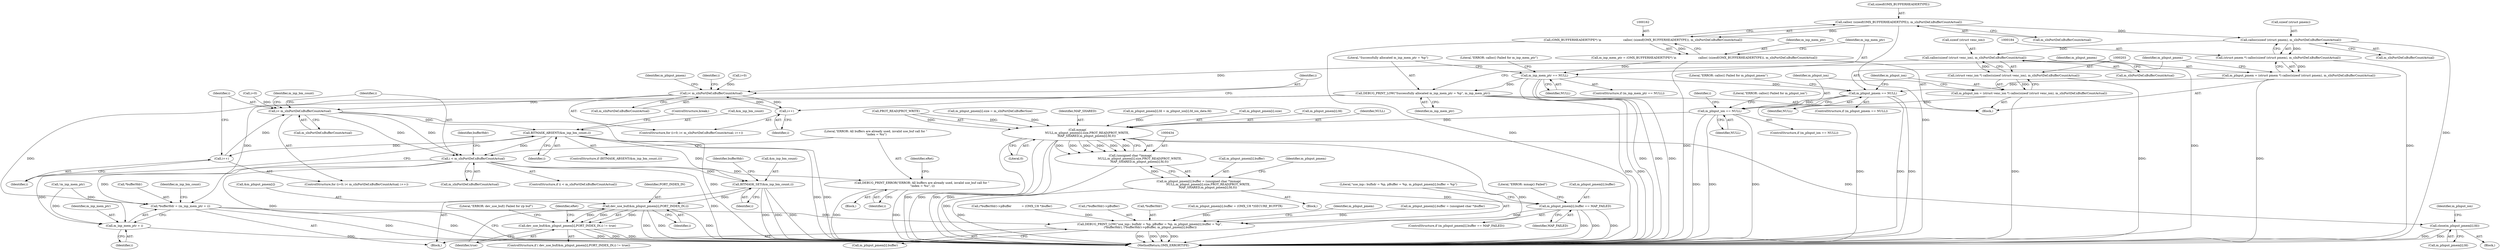 digraph "0_Android_7558d03e6498e970b761aa44fff6b2c659202d95_1@API" {
"1000163" [label="(Call,calloc( (sizeof(OMX_BUFFERHEADERTYPE)), m_sInPortDef.nBufferCountActual))"];
"1000161" [label="(Call,(OMX_BUFFERHEADERTYPE*) \\n                        calloc( (sizeof(OMX_BUFFERHEADERTYPE)), m_sInPortDef.nBufferCountActual))"];
"1000159" [label="(Call,m_inp_mem_ptr = (OMX_BUFFERHEADERTYPE*) \\n                        calloc( (sizeof(OMX_BUFFERHEADERTYPE)), m_sInPortDef.nBufferCountActual))"];
"1000170" [label="(Call,m_inp_mem_ptr == NULL)"];
"1000178" [label="(Call,DEBUG_PRINT_LOW(\"Successfully allocated m_inp_mem_ptr = %p\", m_inp_mem_ptr))"];
"1000292" [label="(Call,*bufferHdr = (m_inp_mem_ptr + i))"];
"1000554" [label="(Call,DEBUG_PRINT_LOW(\"use_inp:: bufhdr = %p, pBuffer = %p, m_pInput_pmem[i].buffer = %p\",\n (*bufferHdr), (*bufferHdr)->pBuffer, m_pInput_pmem[i].buffer))"];
"1000295" [label="(Call,m_inp_mem_ptr + i)"];
"1000192" [label="(Call,m_pInput_pmem == NULL)"];
"1000211" [label="(Call,m_pInput_ion == NULL)"];
"1000435" [label="(Call,mmap(\n                     NULL,m_pInput_pmem[i].size,PROT_READ|PROT_WRITE,\n                    MAP_SHARED,m_pInput_pmem[i].fd,0))"];
"1000433" [label="(Call,(unsigned char *)mmap(\n                     NULL,m_pInput_pmem[i].size,PROT_READ|PROT_WRITE,\n                    MAP_SHARED,m_pInput_pmem[i].fd,0))"];
"1000427" [label="(Call,m_pInput_pmem[i].buffer = (unsigned char *)mmap(\n                     NULL,m_pInput_pmem[i].size,PROT_READ|PROT_WRITE,\n                    MAP_SHARED,m_pInput_pmem[i].fd,0))"];
"1000453" [label="(Call,m_pInput_pmem[i].buffer == MAP_FAILED)"];
"1000463" [label="(Call,close(m_pInput_pmem[i].fd))"];
"1000185" [label="(Call,calloc(sizeof (struct pmem), m_sInPortDef.nBufferCountActual))"];
"1000183" [label="(Call,(struct pmem *) calloc(sizeof (struct pmem), m_sInPortDef.nBufferCountActual))"];
"1000181" [label="(Call,m_pInput_pmem = (struct pmem *) calloc(sizeof (struct pmem), m_sInPortDef.nBufferCountActual))"];
"1000204" [label="(Call,calloc(sizeof (struct venc_ion), m_sInPortDef.nBufferCountActual))"];
"1000202" [label="(Call,(struct venc_ion *) calloc(sizeof (struct venc_ion), m_sInPortDef.nBufferCountActual))"];
"1000200" [label="(Call,m_pInput_ion = (struct venc_ion *) calloc(sizeof (struct venc_ion), m_sInPortDef.nBufferCountActual))"];
"1000223" [label="(Call,i< m_sInPortDef.nBufferCountActual)"];
"1000228" [label="(Call,i++)"];
"1000270" [label="(Call,i< m_sInPortDef.nBufferCountActual)"];
"1000279" [label="(Call,BITMASK_ABSENT(&m_inp_bm_count,i))"];
"1000275" [label="(Call,i++)"];
"1000286" [label="(Call,i < m_sInPortDef.nBufferCountActual)"];
"1000298" [label="(Call,BITMASK_SET(&m_inp_bm_count,i))"];
"1000569" [label="(Call,dev_use_buf(&m_pInput_pmem[i],PORT_INDEX_IN,i))"];
"1000568" [label="(Call,dev_use_buf(&m_pInput_pmem[i],PORT_INDEX_IN,i) != true)"];
"1000584" [label="(Call,DEBUG_PRINT_ERROR(\"ERROR: All buffers are already used, invalid use_buf call for \"\n \"index = %u\", i))"];
"1000202" [label="(Call,(struct venc_ion *) calloc(sizeof (struct venc_ion), m_sInPortDef.nBufferCountActual))"];
"1000182" [label="(Identifier,m_pInput_pmem)"];
"1000212" [label="(Identifier,m_pInput_ion)"];
"1000427" [label="(Call,m_pInput_pmem[i].buffer = (unsigned char *)mmap(\n                     NULL,m_pInput_pmem[i].size,PROT_READ|PROT_WRITE,\n                    MAP_SHARED,m_pInput_pmem[i].fd,0))"];
"1000288" [label="(Call,m_sInPortDef.nBufferCountActual)"];
"1000282" [label="(Identifier,i)"];
"1000276" [label="(Identifier,i)"];
"1000210" [label="(ControlStructure,if (m_pInput_ion == NULL))"];
"1000194" [label="(Identifier,NULL)"];
"1000278" [label="(ControlStructure,if (BITMASK_ABSENT(&m_inp_bm_count,i)))"];
"1000294" [label="(Identifier,bufferHdr)"];
"1000197" [label="(Literal,\"ERROR: calloc() Failed for m_pInput_pmem\")"];
"1000554" [label="(Call,DEBUG_PRINT_LOW(\"use_inp:: bufhdr = %p, pBuffer = %p, m_pInput_pmem[i].buffer = %p\",\n (*bufferHdr), (*bufferHdr)->pBuffer, m_pInput_pmem[i].buffer))"];
"1000216" [label="(Literal,\"ERROR: calloc() Failed for m_pInput_ion\")"];
"1000164" [label="(Call,sizeof(OMX_BUFFERHEADERTYPE))"];
"1000161" [label="(Call,(OMX_BUFFERHEADERTYPE*) \\n                        calloc( (sizeof(OMX_BUFFERHEADERTYPE)), m_sInPortDef.nBufferCountActual))"];
"1000446" [label="(Call,m_pInput_pmem[i].fd)"];
"1000453" [label="(Call,m_pInput_pmem[i].buffer == MAP_FAILED)"];
"1000211" [label="(Call,m_pInput_ion == NULL)"];
"1000300" [label="(Identifier,m_inp_bm_count)"];
"1000193" [label="(Identifier,m_pInput_pmem)"];
"1000188" [label="(Call,m_sInPortDef.nBufferCountActual)"];
"1000584" [label="(Call,DEBUG_PRINT_ERROR(\"ERROR: All buffers are already used, invalid use_buf call for \"\n \"index = %u\", i))"];
"1000234" [label="(Identifier,m_pInput_pmem)"];
"1000585" [label="(Literal,\"ERROR: All buffers are already used, invalid use_buf call for \"\n \"index = %u\")"];
"1000436" [label="(Identifier,NULL)"];
"1000463" [label="(Call,close(m_pInput_pmem[i].fd))"];
"1000171" [label="(Identifier,m_inp_mem_ptr)"];
"1000285" [label="(ControlStructure,if (i < m_sInPortDef.nBufferCountActual))"];
"1000462" [label="(Literal,\"ERROR: mmap() Failed\")"];
"1000159" [label="(Call,m_inp_mem_ptr = (OMX_BUFFERHEADERTYPE*) \\n                        calloc( (sizeof(OMX_BUFFERHEADERTYPE)), m_sInPortDef.nBufferCountActual))"];
"1000170" [label="(Call,m_inp_mem_ptr == NULL)"];
"1000568" [label="(Call,dev_use_buf(&m_pInput_pmem[i],PORT_INDEX_IN,i) != true)"];
"1000562" [label="(Call,m_pInput_pmem[i].buffer)"];
"1000166" [label="(Call,m_sInPortDef.nBufferCountActual)"];
"1000442" [label="(Call,PROT_READ|PROT_WRITE)"];
"1000451" [label="(Literal,0)"];
"1000460" [label="(Block,)"];
"1000305" [label="(Identifier,bufferHdr)"];
"1000172" [label="(Identifier,NULL)"];
"1000275" [label="(Call,i++)"];
"1000299" [label="(Call,&m_inp_bm_count)"];
"1000576" [label="(Identifier,true)"];
"1000588" [label="(Identifier,eRet)"];
"1000266" [label="(ControlStructure,for (i=0; i< m_sInPortDef.nBufferCountActual; i++))"];
"1000160" [label="(Identifier,m_inp_mem_ptr)"];
"1000271" [label="(Identifier,i)"];
"1000191" [label="(ControlStructure,if (m_pInput_pmem == NULL))"];
"1000280" [label="(Call,&m_inp_bm_count)"];
"1000155" [label="(Block,)"];
"1000579" [label="(Literal,\"ERROR: dev_use_buf() Failed for i/p buf\")"];
"1000433" [label="(Call,(unsigned char *)mmap(\n                     NULL,m_pInput_pmem[i].size,PROT_READ|PROT_WRITE,\n                    MAP_SHARED,m_pInput_pmem[i].fd,0))"];
"1000558" [label="(Call,(*bufferHdr)->pBuffer)"];
"1000586" [label="(Identifier,i)"];
"1000268" [label="(Identifier,i)"];
"1000221" [label="(Identifier,i)"];
"1000452" [label="(ControlStructure,if (m_pInput_pmem[i].buffer == MAP_FAILED))"];
"1000426" [label="(Block,)"];
"1000556" [label="(Call,*bufferHdr)"];
"1000201" [label="(Identifier,m_pInput_ion)"];
"1000205" [label="(Call,sizeof (struct venc_ion))"];
"1000459" [label="(Identifier,MAP_FAILED)"];
"1000286" [label="(Call,i < m_sInPortDef.nBufferCountActual)"];
"1000179" [label="(Literal,\"Successfully allocated m_inp_mem_ptr = %p\")"];
"1000291" [label="(Block,)"];
"1000567" [label="(ControlStructure,if ( dev_use_buf(&m_pInput_pmem[i],PORT_INDEX_IN,i) != true))"];
"1000414" [label="(Call,m_pInput_pmem[i].buffer = (OMX_U8 *)SECURE_BUFPTR)"];
"1000220" [label="(Call,i=0)"];
"1000223" [label="(Call,i< m_sInPortDef.nBufferCountActual)"];
"1000398" [label="(Call,m_pInput_pmem[i].size = m_sInPortDef.nBufferSize)"];
"1000592" [label="(MethodReturn,OMX_ERRORTYPE)"];
"1000207" [label="(Call,m_sInPortDef.nBufferCountActual)"];
"1000281" [label="(Identifier,m_inp_bm_count)"];
"1000225" [label="(Call,m_sInPortDef.nBufferCountActual)"];
"1000464" [label="(Call,m_pInput_pmem[i].fd)"];
"1000583" [label="(Block,)"];
"1000292" [label="(Call,*bufferHdr = (m_inp_mem_ptr + i))"];
"1000454" [label="(Call,m_pInput_pmem[i].buffer)"];
"1000219" [label="(ControlStructure,for (i=0; i< m_sInPortDef.nBufferCountActual; i++))"];
"1000293" [label="(Call,*bufferHdr)"];
"1000279" [label="(Call,BITMASK_ABSENT(&m_inp_bm_count,i))"];
"1000287" [label="(Identifier,i)"];
"1000296" [label="(Identifier,m_inp_mem_ptr)"];
"1000555" [label="(Literal,\"use_inp:: bufhdr = %p, pBuffer = %p, m_pInput_pmem[i].buffer = %p\")"];
"1000192" [label="(Call,m_pInput_pmem == NULL)"];
"1000183" [label="(Call,(struct pmem *) calloc(sizeof (struct pmem), m_sInPortDef.nBufferCountActual))"];
"1000295" [label="(Call,m_inp_mem_ptr + i)"];
"1000200" [label="(Call,m_pInput_ion = (struct venc_ion *) calloc(sizeof (struct venc_ion), m_sInPortDef.nBufferCountActual))"];
"1000575" [label="(Identifier,i)"];
"1000445" [label="(Identifier,MAP_SHARED)"];
"1000185" [label="(Call,calloc(sizeof (struct pmem), m_sInPortDef.nBufferCountActual))"];
"1000298" [label="(Call,BITMASK_SET(&m_inp_bm_count,i))"];
"1000284" [label="(ControlStructure,break;)"];
"1000435" [label="(Call,mmap(\n                     NULL,m_pInput_pmem[i].size,PROT_READ|PROT_WRITE,\n                    MAP_SHARED,m_pInput_pmem[i].fd,0))"];
"1000385" [label="(Call,m_pInput_pmem[i].fd = m_pInput_ion[i].fd_ion_data.fd)"];
"1000570" [label="(Call,&m_pInput_pmem[i])"];
"1000267" [label="(Call,i=0)"];
"1000572" [label="(Identifier,m_pInput_pmem)"];
"1000591" [label="(Identifier,eRet)"];
"1000178" [label="(Call,DEBUG_PRINT_LOW(\"Successfully allocated m_inp_mem_ptr = %p\", m_inp_mem_ptr))"];
"1000169" [label="(ControlStructure,if (m_inp_mem_ptr == NULL))"];
"1000153" [label="(Call,!m_inp_mem_ptr)"];
"1000163" [label="(Call,calloc( (sizeof(OMX_BUFFERHEADERTYPE)), m_sInPortDef.nBufferCountActual))"];
"1000270" [label="(Call,i< m_sInPortDef.nBufferCountActual)"];
"1000224" [label="(Identifier,i)"];
"1000527" [label="(Call,m_pInput_pmem[i].buffer = (unsigned char *)buffer)"];
"1000175" [label="(Literal,\"ERROR: calloc() Failed for m_inp_mem_ptr\")"];
"1000213" [label="(Identifier,NULL)"];
"1000228" [label="(Call,i++)"];
"1000297" [label="(Identifier,i)"];
"1000302" [label="(Call,(*bufferHdr)->pBuffer           = (OMX_U8 *)buffer)"];
"1000437" [label="(Call,m_pInput_pmem[i].size)"];
"1000301" [label="(Identifier,i)"];
"1000204" [label="(Call,calloc(sizeof (struct venc_ion), m_sInPortDef.nBufferCountActual))"];
"1000456" [label="(Identifier,m_pInput_pmem)"];
"1000272" [label="(Call,m_sInPortDef.nBufferCountActual)"];
"1000574" [label="(Identifier,PORT_INDEX_IN)"];
"1000569" [label="(Call,dev_use_buf(&m_pInput_pmem[i],PORT_INDEX_IN,i))"];
"1000472" [label="(Identifier,m_pInput_ion)"];
"1000180" [label="(Identifier,m_inp_mem_ptr)"];
"1000229" [label="(Identifier,i)"];
"1000181" [label="(Call,m_pInput_pmem = (struct pmem *) calloc(sizeof (struct pmem), m_sInPortDef.nBufferCountActual))"];
"1000428" [label="(Call,m_pInput_pmem[i].buffer)"];
"1000186" [label="(Call,sizeof (struct pmem))"];
"1000163" -> "1000161"  [label="AST: "];
"1000163" -> "1000166"  [label="CFG: "];
"1000164" -> "1000163"  [label="AST: "];
"1000166" -> "1000163"  [label="AST: "];
"1000161" -> "1000163"  [label="CFG: "];
"1000163" -> "1000592"  [label="DDG: "];
"1000163" -> "1000161"  [label="DDG: "];
"1000163" -> "1000185"  [label="DDG: "];
"1000161" -> "1000159"  [label="AST: "];
"1000162" -> "1000161"  [label="AST: "];
"1000159" -> "1000161"  [label="CFG: "];
"1000161" -> "1000592"  [label="DDG: "];
"1000161" -> "1000159"  [label="DDG: "];
"1000159" -> "1000155"  [label="AST: "];
"1000160" -> "1000159"  [label="AST: "];
"1000171" -> "1000159"  [label="CFG: "];
"1000159" -> "1000592"  [label="DDG: "];
"1000159" -> "1000170"  [label="DDG: "];
"1000170" -> "1000169"  [label="AST: "];
"1000170" -> "1000172"  [label="CFG: "];
"1000171" -> "1000170"  [label="AST: "];
"1000172" -> "1000170"  [label="AST: "];
"1000175" -> "1000170"  [label="CFG: "];
"1000179" -> "1000170"  [label="CFG: "];
"1000170" -> "1000592"  [label="DDG: "];
"1000170" -> "1000592"  [label="DDG: "];
"1000170" -> "1000592"  [label="DDG: "];
"1000170" -> "1000178"  [label="DDG: "];
"1000170" -> "1000192"  [label="DDG: "];
"1000178" -> "1000155"  [label="AST: "];
"1000178" -> "1000180"  [label="CFG: "];
"1000179" -> "1000178"  [label="AST: "];
"1000180" -> "1000178"  [label="AST: "];
"1000182" -> "1000178"  [label="CFG: "];
"1000178" -> "1000592"  [label="DDG: "];
"1000178" -> "1000592"  [label="DDG: "];
"1000178" -> "1000292"  [label="DDG: "];
"1000178" -> "1000295"  [label="DDG: "];
"1000292" -> "1000291"  [label="AST: "];
"1000292" -> "1000295"  [label="CFG: "];
"1000293" -> "1000292"  [label="AST: "];
"1000295" -> "1000292"  [label="AST: "];
"1000300" -> "1000292"  [label="CFG: "];
"1000292" -> "1000592"  [label="DDG: "];
"1000292" -> "1000592"  [label="DDG: "];
"1000153" -> "1000292"  [label="DDG: "];
"1000286" -> "1000292"  [label="DDG: "];
"1000292" -> "1000554"  [label="DDG: "];
"1000554" -> "1000291"  [label="AST: "];
"1000554" -> "1000562"  [label="CFG: "];
"1000555" -> "1000554"  [label="AST: "];
"1000556" -> "1000554"  [label="AST: "];
"1000558" -> "1000554"  [label="AST: "];
"1000562" -> "1000554"  [label="AST: "];
"1000572" -> "1000554"  [label="CFG: "];
"1000554" -> "1000592"  [label="DDG: "];
"1000554" -> "1000592"  [label="DDG: "];
"1000554" -> "1000592"  [label="DDG: "];
"1000554" -> "1000592"  [label="DDG: "];
"1000302" -> "1000554"  [label="DDG: "];
"1000527" -> "1000554"  [label="DDG: "];
"1000414" -> "1000554"  [label="DDG: "];
"1000453" -> "1000554"  [label="DDG: "];
"1000295" -> "1000297"  [label="CFG: "];
"1000296" -> "1000295"  [label="AST: "];
"1000297" -> "1000295"  [label="AST: "];
"1000295" -> "1000592"  [label="DDG: "];
"1000153" -> "1000295"  [label="DDG: "];
"1000286" -> "1000295"  [label="DDG: "];
"1000192" -> "1000191"  [label="AST: "];
"1000192" -> "1000194"  [label="CFG: "];
"1000193" -> "1000192"  [label="AST: "];
"1000194" -> "1000192"  [label="AST: "];
"1000197" -> "1000192"  [label="CFG: "];
"1000201" -> "1000192"  [label="CFG: "];
"1000192" -> "1000592"  [label="DDG: "];
"1000192" -> "1000592"  [label="DDG: "];
"1000192" -> "1000592"  [label="DDG: "];
"1000181" -> "1000192"  [label="DDG: "];
"1000192" -> "1000211"  [label="DDG: "];
"1000211" -> "1000210"  [label="AST: "];
"1000211" -> "1000213"  [label="CFG: "];
"1000212" -> "1000211"  [label="AST: "];
"1000213" -> "1000211"  [label="AST: "];
"1000216" -> "1000211"  [label="CFG: "];
"1000221" -> "1000211"  [label="CFG: "];
"1000211" -> "1000592"  [label="DDG: "];
"1000211" -> "1000592"  [label="DDG: "];
"1000211" -> "1000592"  [label="DDG: "];
"1000200" -> "1000211"  [label="DDG: "];
"1000211" -> "1000435"  [label="DDG: "];
"1000435" -> "1000433"  [label="AST: "];
"1000435" -> "1000451"  [label="CFG: "];
"1000436" -> "1000435"  [label="AST: "];
"1000437" -> "1000435"  [label="AST: "];
"1000442" -> "1000435"  [label="AST: "];
"1000445" -> "1000435"  [label="AST: "];
"1000446" -> "1000435"  [label="AST: "];
"1000451" -> "1000435"  [label="AST: "];
"1000433" -> "1000435"  [label="CFG: "];
"1000435" -> "1000592"  [label="DDG: "];
"1000435" -> "1000592"  [label="DDG: "];
"1000435" -> "1000592"  [label="DDG: "];
"1000435" -> "1000592"  [label="DDG: "];
"1000435" -> "1000592"  [label="DDG: "];
"1000435" -> "1000433"  [label="DDG: "];
"1000435" -> "1000433"  [label="DDG: "];
"1000435" -> "1000433"  [label="DDG: "];
"1000435" -> "1000433"  [label="DDG: "];
"1000435" -> "1000433"  [label="DDG: "];
"1000435" -> "1000433"  [label="DDG: "];
"1000398" -> "1000435"  [label="DDG: "];
"1000442" -> "1000435"  [label="DDG: "];
"1000442" -> "1000435"  [label="DDG: "];
"1000385" -> "1000435"  [label="DDG: "];
"1000435" -> "1000463"  [label="DDG: "];
"1000433" -> "1000427"  [label="AST: "];
"1000434" -> "1000433"  [label="AST: "];
"1000427" -> "1000433"  [label="CFG: "];
"1000433" -> "1000592"  [label="DDG: "];
"1000433" -> "1000427"  [label="DDG: "];
"1000427" -> "1000426"  [label="AST: "];
"1000428" -> "1000427"  [label="AST: "];
"1000456" -> "1000427"  [label="CFG: "];
"1000427" -> "1000592"  [label="DDG: "];
"1000427" -> "1000453"  [label="DDG: "];
"1000453" -> "1000452"  [label="AST: "];
"1000453" -> "1000459"  [label="CFG: "];
"1000454" -> "1000453"  [label="AST: "];
"1000459" -> "1000453"  [label="AST: "];
"1000462" -> "1000453"  [label="CFG: "];
"1000555" -> "1000453"  [label="CFG: "];
"1000453" -> "1000592"  [label="DDG: "];
"1000453" -> "1000592"  [label="DDG: "];
"1000453" -> "1000592"  [label="DDG: "];
"1000463" -> "1000460"  [label="AST: "];
"1000463" -> "1000464"  [label="CFG: "];
"1000464" -> "1000463"  [label="AST: "];
"1000472" -> "1000463"  [label="CFG: "];
"1000463" -> "1000592"  [label="DDG: "];
"1000463" -> "1000592"  [label="DDG: "];
"1000185" -> "1000183"  [label="AST: "];
"1000185" -> "1000188"  [label="CFG: "];
"1000186" -> "1000185"  [label="AST: "];
"1000188" -> "1000185"  [label="AST: "];
"1000183" -> "1000185"  [label="CFG: "];
"1000185" -> "1000592"  [label="DDG: "];
"1000185" -> "1000183"  [label="DDG: "];
"1000185" -> "1000204"  [label="DDG: "];
"1000183" -> "1000181"  [label="AST: "];
"1000184" -> "1000183"  [label="AST: "];
"1000181" -> "1000183"  [label="CFG: "];
"1000183" -> "1000592"  [label="DDG: "];
"1000183" -> "1000181"  [label="DDG: "];
"1000181" -> "1000155"  [label="AST: "];
"1000182" -> "1000181"  [label="AST: "];
"1000193" -> "1000181"  [label="CFG: "];
"1000181" -> "1000592"  [label="DDG: "];
"1000204" -> "1000202"  [label="AST: "];
"1000204" -> "1000207"  [label="CFG: "];
"1000205" -> "1000204"  [label="AST: "];
"1000207" -> "1000204"  [label="AST: "];
"1000202" -> "1000204"  [label="CFG: "];
"1000204" -> "1000592"  [label="DDG: "];
"1000204" -> "1000202"  [label="DDG: "];
"1000204" -> "1000223"  [label="DDG: "];
"1000202" -> "1000200"  [label="AST: "];
"1000203" -> "1000202"  [label="AST: "];
"1000200" -> "1000202"  [label="CFG: "];
"1000202" -> "1000592"  [label="DDG: "];
"1000202" -> "1000200"  [label="DDG: "];
"1000200" -> "1000155"  [label="AST: "];
"1000201" -> "1000200"  [label="AST: "];
"1000212" -> "1000200"  [label="CFG: "];
"1000200" -> "1000592"  [label="DDG: "];
"1000223" -> "1000219"  [label="AST: "];
"1000223" -> "1000225"  [label="CFG: "];
"1000224" -> "1000223"  [label="AST: "];
"1000225" -> "1000223"  [label="AST: "];
"1000234" -> "1000223"  [label="CFG: "];
"1000268" -> "1000223"  [label="CFG: "];
"1000220" -> "1000223"  [label="DDG: "];
"1000228" -> "1000223"  [label="DDG: "];
"1000223" -> "1000228"  [label="DDG: "];
"1000223" -> "1000270"  [label="DDG: "];
"1000228" -> "1000219"  [label="AST: "];
"1000228" -> "1000229"  [label="CFG: "];
"1000229" -> "1000228"  [label="AST: "];
"1000224" -> "1000228"  [label="CFG: "];
"1000270" -> "1000266"  [label="AST: "];
"1000270" -> "1000272"  [label="CFG: "];
"1000271" -> "1000270"  [label="AST: "];
"1000272" -> "1000270"  [label="AST: "];
"1000281" -> "1000270"  [label="CFG: "];
"1000287" -> "1000270"  [label="CFG: "];
"1000270" -> "1000592"  [label="DDG: "];
"1000267" -> "1000270"  [label="DDG: "];
"1000275" -> "1000270"  [label="DDG: "];
"1000270" -> "1000279"  [label="DDG: "];
"1000270" -> "1000286"  [label="DDG: "];
"1000270" -> "1000286"  [label="DDG: "];
"1000279" -> "1000278"  [label="AST: "];
"1000279" -> "1000282"  [label="CFG: "];
"1000280" -> "1000279"  [label="AST: "];
"1000282" -> "1000279"  [label="AST: "];
"1000284" -> "1000279"  [label="CFG: "];
"1000276" -> "1000279"  [label="CFG: "];
"1000279" -> "1000592"  [label="DDG: "];
"1000279" -> "1000592"  [label="DDG: "];
"1000279" -> "1000275"  [label="DDG: "];
"1000279" -> "1000286"  [label="DDG: "];
"1000279" -> "1000298"  [label="DDG: "];
"1000275" -> "1000266"  [label="AST: "];
"1000275" -> "1000276"  [label="CFG: "];
"1000276" -> "1000275"  [label="AST: "];
"1000271" -> "1000275"  [label="CFG: "];
"1000286" -> "1000285"  [label="AST: "];
"1000286" -> "1000288"  [label="CFG: "];
"1000287" -> "1000286"  [label="AST: "];
"1000288" -> "1000286"  [label="AST: "];
"1000294" -> "1000286"  [label="CFG: "];
"1000585" -> "1000286"  [label="CFG: "];
"1000286" -> "1000592"  [label="DDG: "];
"1000286" -> "1000592"  [label="DDG: "];
"1000286" -> "1000298"  [label="DDG: "];
"1000286" -> "1000584"  [label="DDG: "];
"1000298" -> "1000291"  [label="AST: "];
"1000298" -> "1000301"  [label="CFG: "];
"1000299" -> "1000298"  [label="AST: "];
"1000301" -> "1000298"  [label="AST: "];
"1000305" -> "1000298"  [label="CFG: "];
"1000298" -> "1000592"  [label="DDG: "];
"1000298" -> "1000592"  [label="DDG: "];
"1000298" -> "1000592"  [label="DDG: "];
"1000298" -> "1000569"  [label="DDG: "];
"1000569" -> "1000568"  [label="AST: "];
"1000569" -> "1000575"  [label="CFG: "];
"1000570" -> "1000569"  [label="AST: "];
"1000574" -> "1000569"  [label="AST: "];
"1000575" -> "1000569"  [label="AST: "];
"1000576" -> "1000569"  [label="CFG: "];
"1000569" -> "1000592"  [label="DDG: "];
"1000569" -> "1000592"  [label="DDG: "];
"1000569" -> "1000592"  [label="DDG: "];
"1000569" -> "1000568"  [label="DDG: "];
"1000569" -> "1000568"  [label="DDG: "];
"1000569" -> "1000568"  [label="DDG: "];
"1000568" -> "1000567"  [label="AST: "];
"1000568" -> "1000576"  [label="CFG: "];
"1000576" -> "1000568"  [label="AST: "];
"1000579" -> "1000568"  [label="CFG: "];
"1000591" -> "1000568"  [label="CFG: "];
"1000568" -> "1000592"  [label="DDG: "];
"1000568" -> "1000592"  [label="DDG: "];
"1000568" -> "1000592"  [label="DDG: "];
"1000584" -> "1000583"  [label="AST: "];
"1000584" -> "1000586"  [label="CFG: "];
"1000585" -> "1000584"  [label="AST: "];
"1000586" -> "1000584"  [label="AST: "];
"1000588" -> "1000584"  [label="CFG: "];
"1000584" -> "1000592"  [label="DDG: "];
"1000584" -> "1000592"  [label="DDG: "];
}
